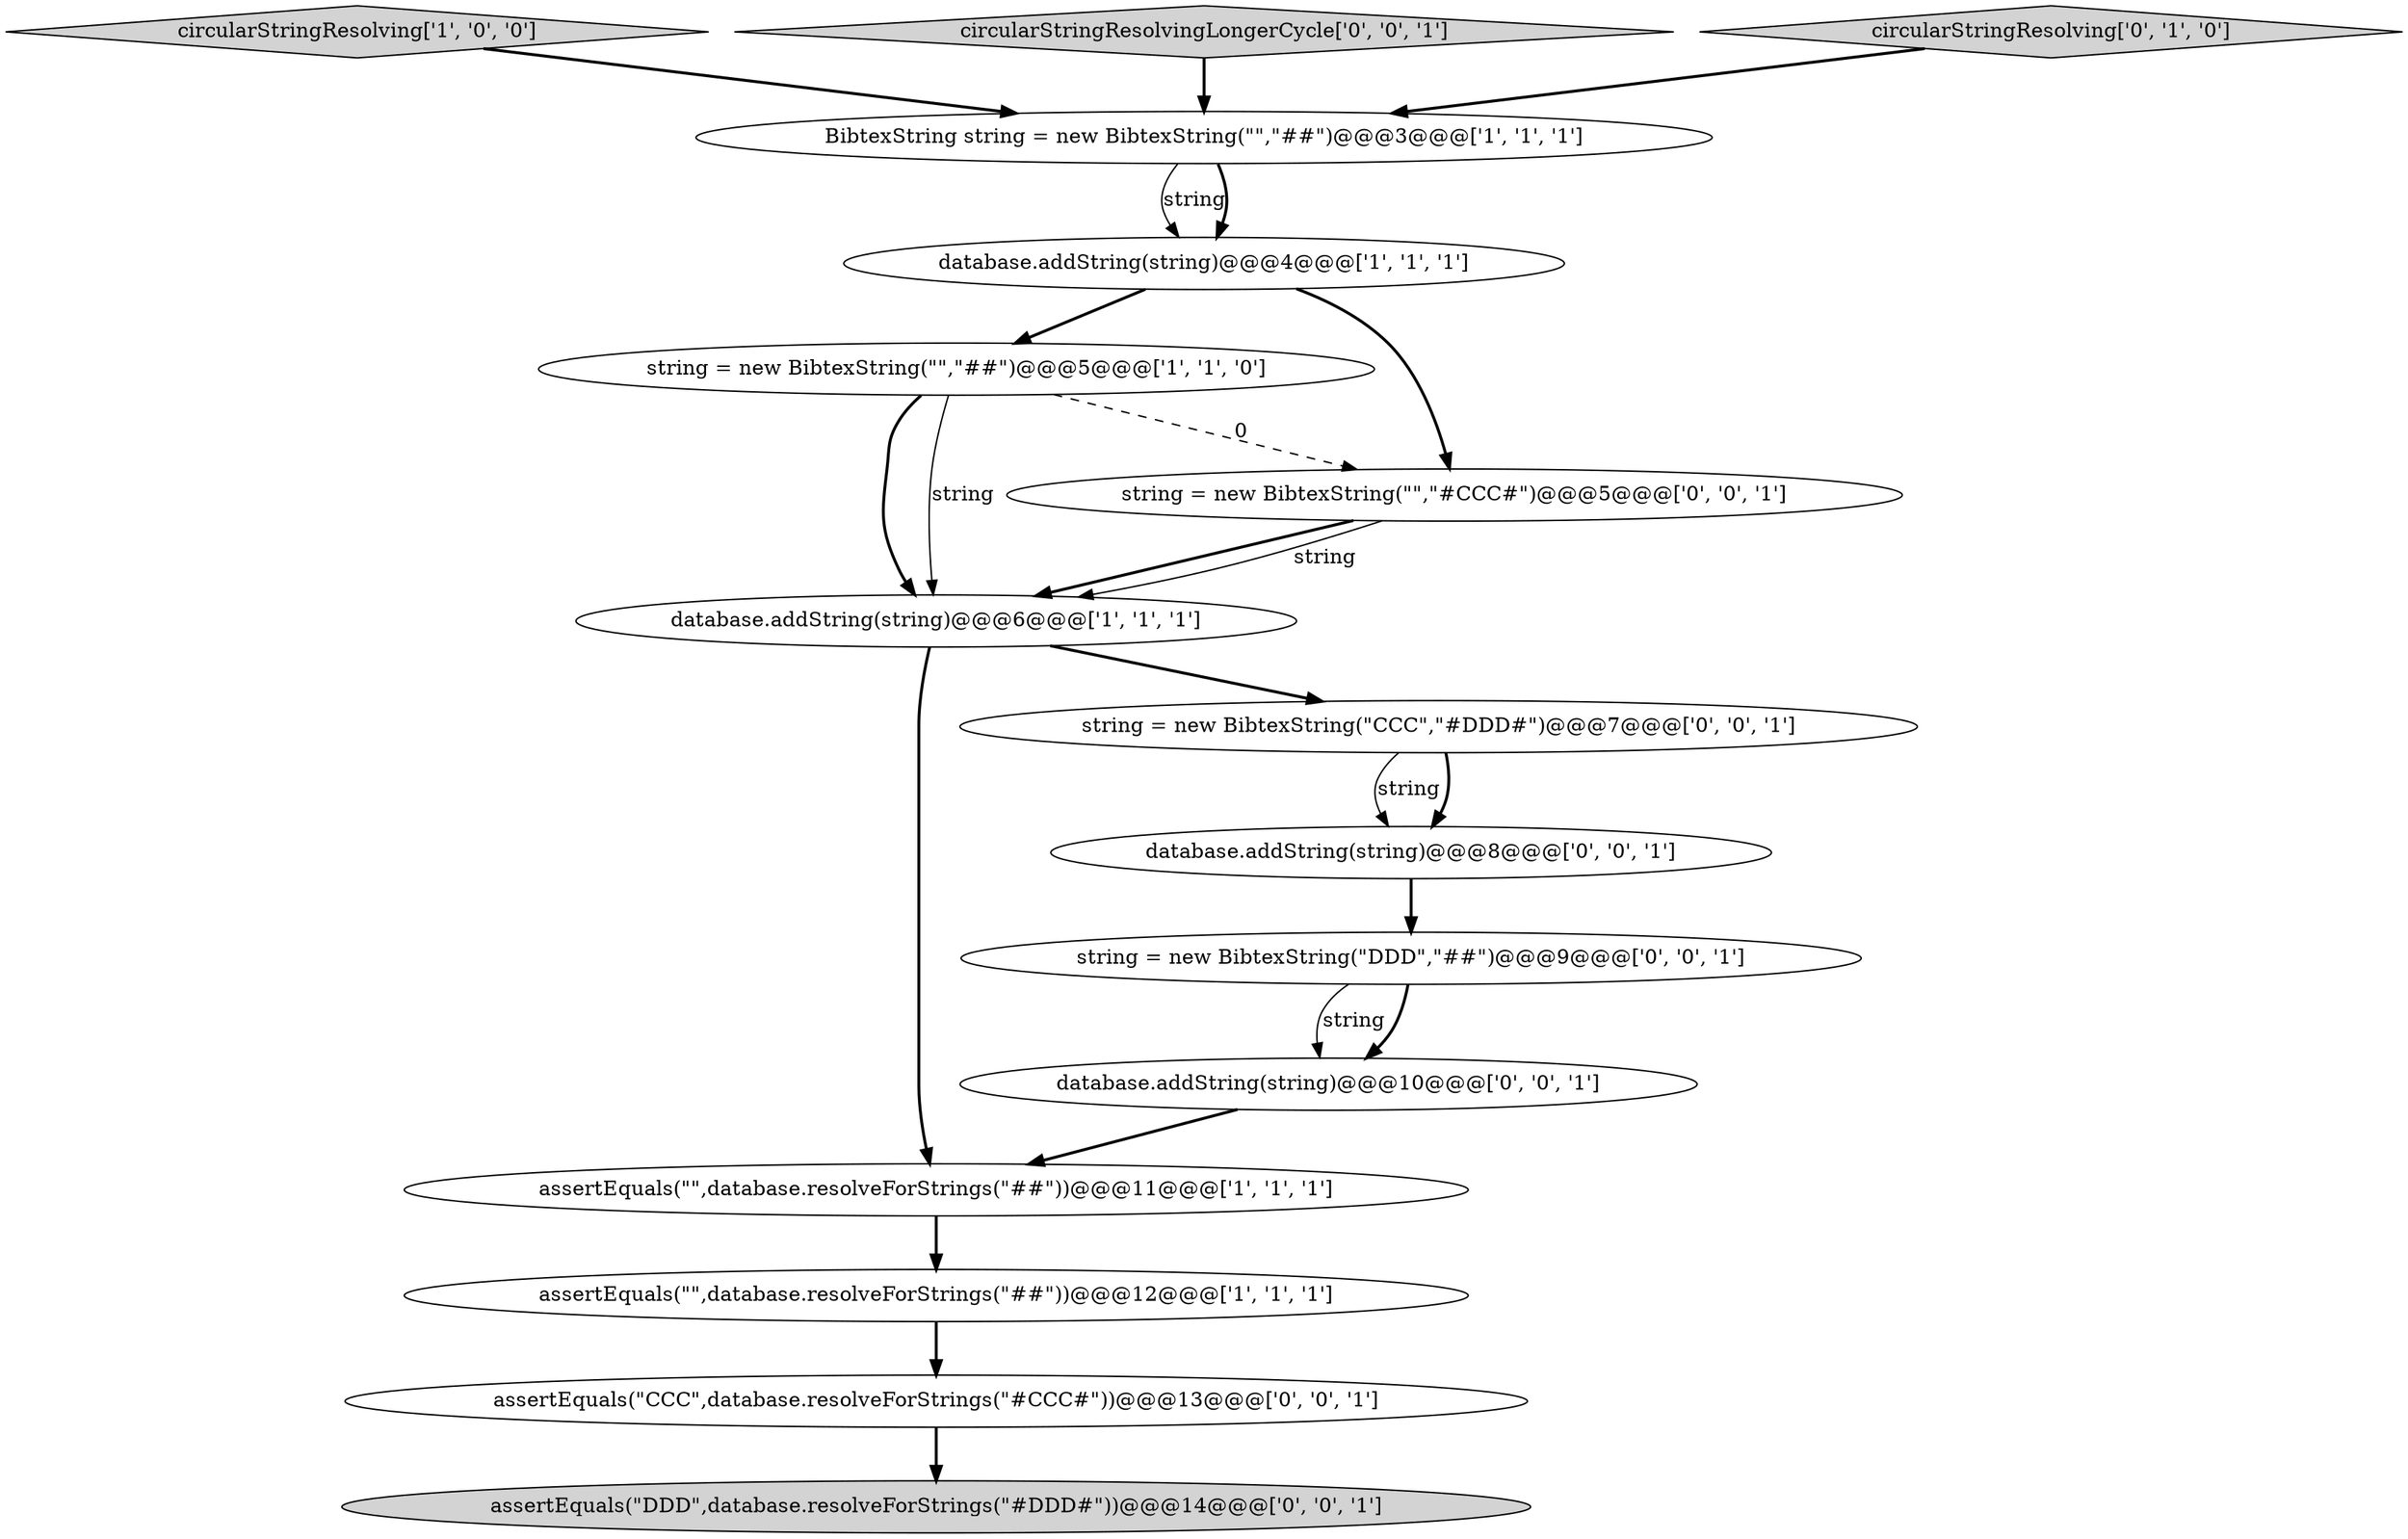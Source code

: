 digraph {
2 [style = filled, label = "assertEquals(\"\",database.resolveForStrings(\"##\"))@@@12@@@['1', '1', '1']", fillcolor = white, shape = ellipse image = "AAA0AAABBB1BBB"];
11 [style = filled, label = "assertEquals(\"DDD\",database.resolveForStrings(\"#DDD#\"))@@@14@@@['0', '0', '1']", fillcolor = lightgray, shape = ellipse image = "AAA0AAABBB3BBB"];
5 [style = filled, label = "BibtexString string = new BibtexString(\"\",\"##\")@@@3@@@['1', '1', '1']", fillcolor = white, shape = ellipse image = "AAA0AAABBB1BBB"];
6 [style = filled, label = "string = new BibtexString(\"\",\"##\")@@@5@@@['1', '1', '0']", fillcolor = white, shape = ellipse image = "AAA0AAABBB1BBB"];
15 [style = filled, label = "database.addString(string)@@@10@@@['0', '0', '1']", fillcolor = white, shape = ellipse image = "AAA0AAABBB3BBB"];
1 [style = filled, label = "circularStringResolving['1', '0', '0']", fillcolor = lightgray, shape = diamond image = "AAA0AAABBB1BBB"];
9 [style = filled, label = "assertEquals(\"CCC\",database.resolveForStrings(\"#CCC#\"))@@@13@@@['0', '0', '1']", fillcolor = white, shape = ellipse image = "AAA0AAABBB3BBB"];
4 [style = filled, label = "assertEquals(\"\",database.resolveForStrings(\"##\"))@@@11@@@['1', '1', '1']", fillcolor = white, shape = ellipse image = "AAA0AAABBB1BBB"];
13 [style = filled, label = "string = new BibtexString(\"DDD\",\"##\")@@@9@@@['0', '0', '1']", fillcolor = white, shape = ellipse image = "AAA0AAABBB3BBB"];
0 [style = filled, label = "database.addString(string)@@@4@@@['1', '1', '1']", fillcolor = white, shape = ellipse image = "AAA0AAABBB1BBB"];
8 [style = filled, label = "string = new BibtexString(\"\",\"#CCC#\")@@@5@@@['0', '0', '1']", fillcolor = white, shape = ellipse image = "AAA0AAABBB3BBB"];
10 [style = filled, label = "string = new BibtexString(\"CCC\",\"#DDD#\")@@@7@@@['0', '0', '1']", fillcolor = white, shape = ellipse image = "AAA0AAABBB3BBB"];
14 [style = filled, label = "circularStringResolvingLongerCycle['0', '0', '1']", fillcolor = lightgray, shape = diamond image = "AAA0AAABBB3BBB"];
3 [style = filled, label = "database.addString(string)@@@6@@@['1', '1', '1']", fillcolor = white, shape = ellipse image = "AAA0AAABBB1BBB"];
7 [style = filled, label = "circularStringResolving['0', '1', '0']", fillcolor = lightgray, shape = diamond image = "AAA0AAABBB2BBB"];
12 [style = filled, label = "database.addString(string)@@@8@@@['0', '0', '1']", fillcolor = white, shape = ellipse image = "AAA0AAABBB3BBB"];
1->5 [style = bold, label=""];
6->3 [style = bold, label=""];
6->8 [style = dashed, label="0"];
9->11 [style = bold, label=""];
5->0 [style = solid, label="string"];
0->6 [style = bold, label=""];
8->3 [style = bold, label=""];
4->2 [style = bold, label=""];
2->9 [style = bold, label=""];
6->3 [style = solid, label="string"];
3->4 [style = bold, label=""];
3->10 [style = bold, label=""];
12->13 [style = bold, label=""];
7->5 [style = bold, label=""];
5->0 [style = bold, label=""];
10->12 [style = bold, label=""];
15->4 [style = bold, label=""];
0->8 [style = bold, label=""];
10->12 [style = solid, label="string"];
8->3 [style = solid, label="string"];
13->15 [style = bold, label=""];
13->15 [style = solid, label="string"];
14->5 [style = bold, label=""];
}
